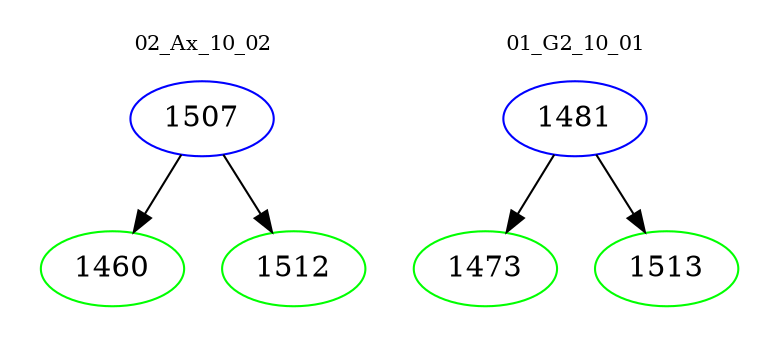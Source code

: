 digraph{
subgraph cluster_0 {
color = white
label = "02_Ax_10_02";
fontsize=10;
T0_1507 [label="1507", color="blue"]
T0_1507 -> T0_1460 [color="black"]
T0_1460 [label="1460", color="green"]
T0_1507 -> T0_1512 [color="black"]
T0_1512 [label="1512", color="green"]
}
subgraph cluster_1 {
color = white
label = "01_G2_10_01";
fontsize=10;
T1_1481 [label="1481", color="blue"]
T1_1481 -> T1_1473 [color="black"]
T1_1473 [label="1473", color="green"]
T1_1481 -> T1_1513 [color="black"]
T1_1513 [label="1513", color="green"]
}
}

